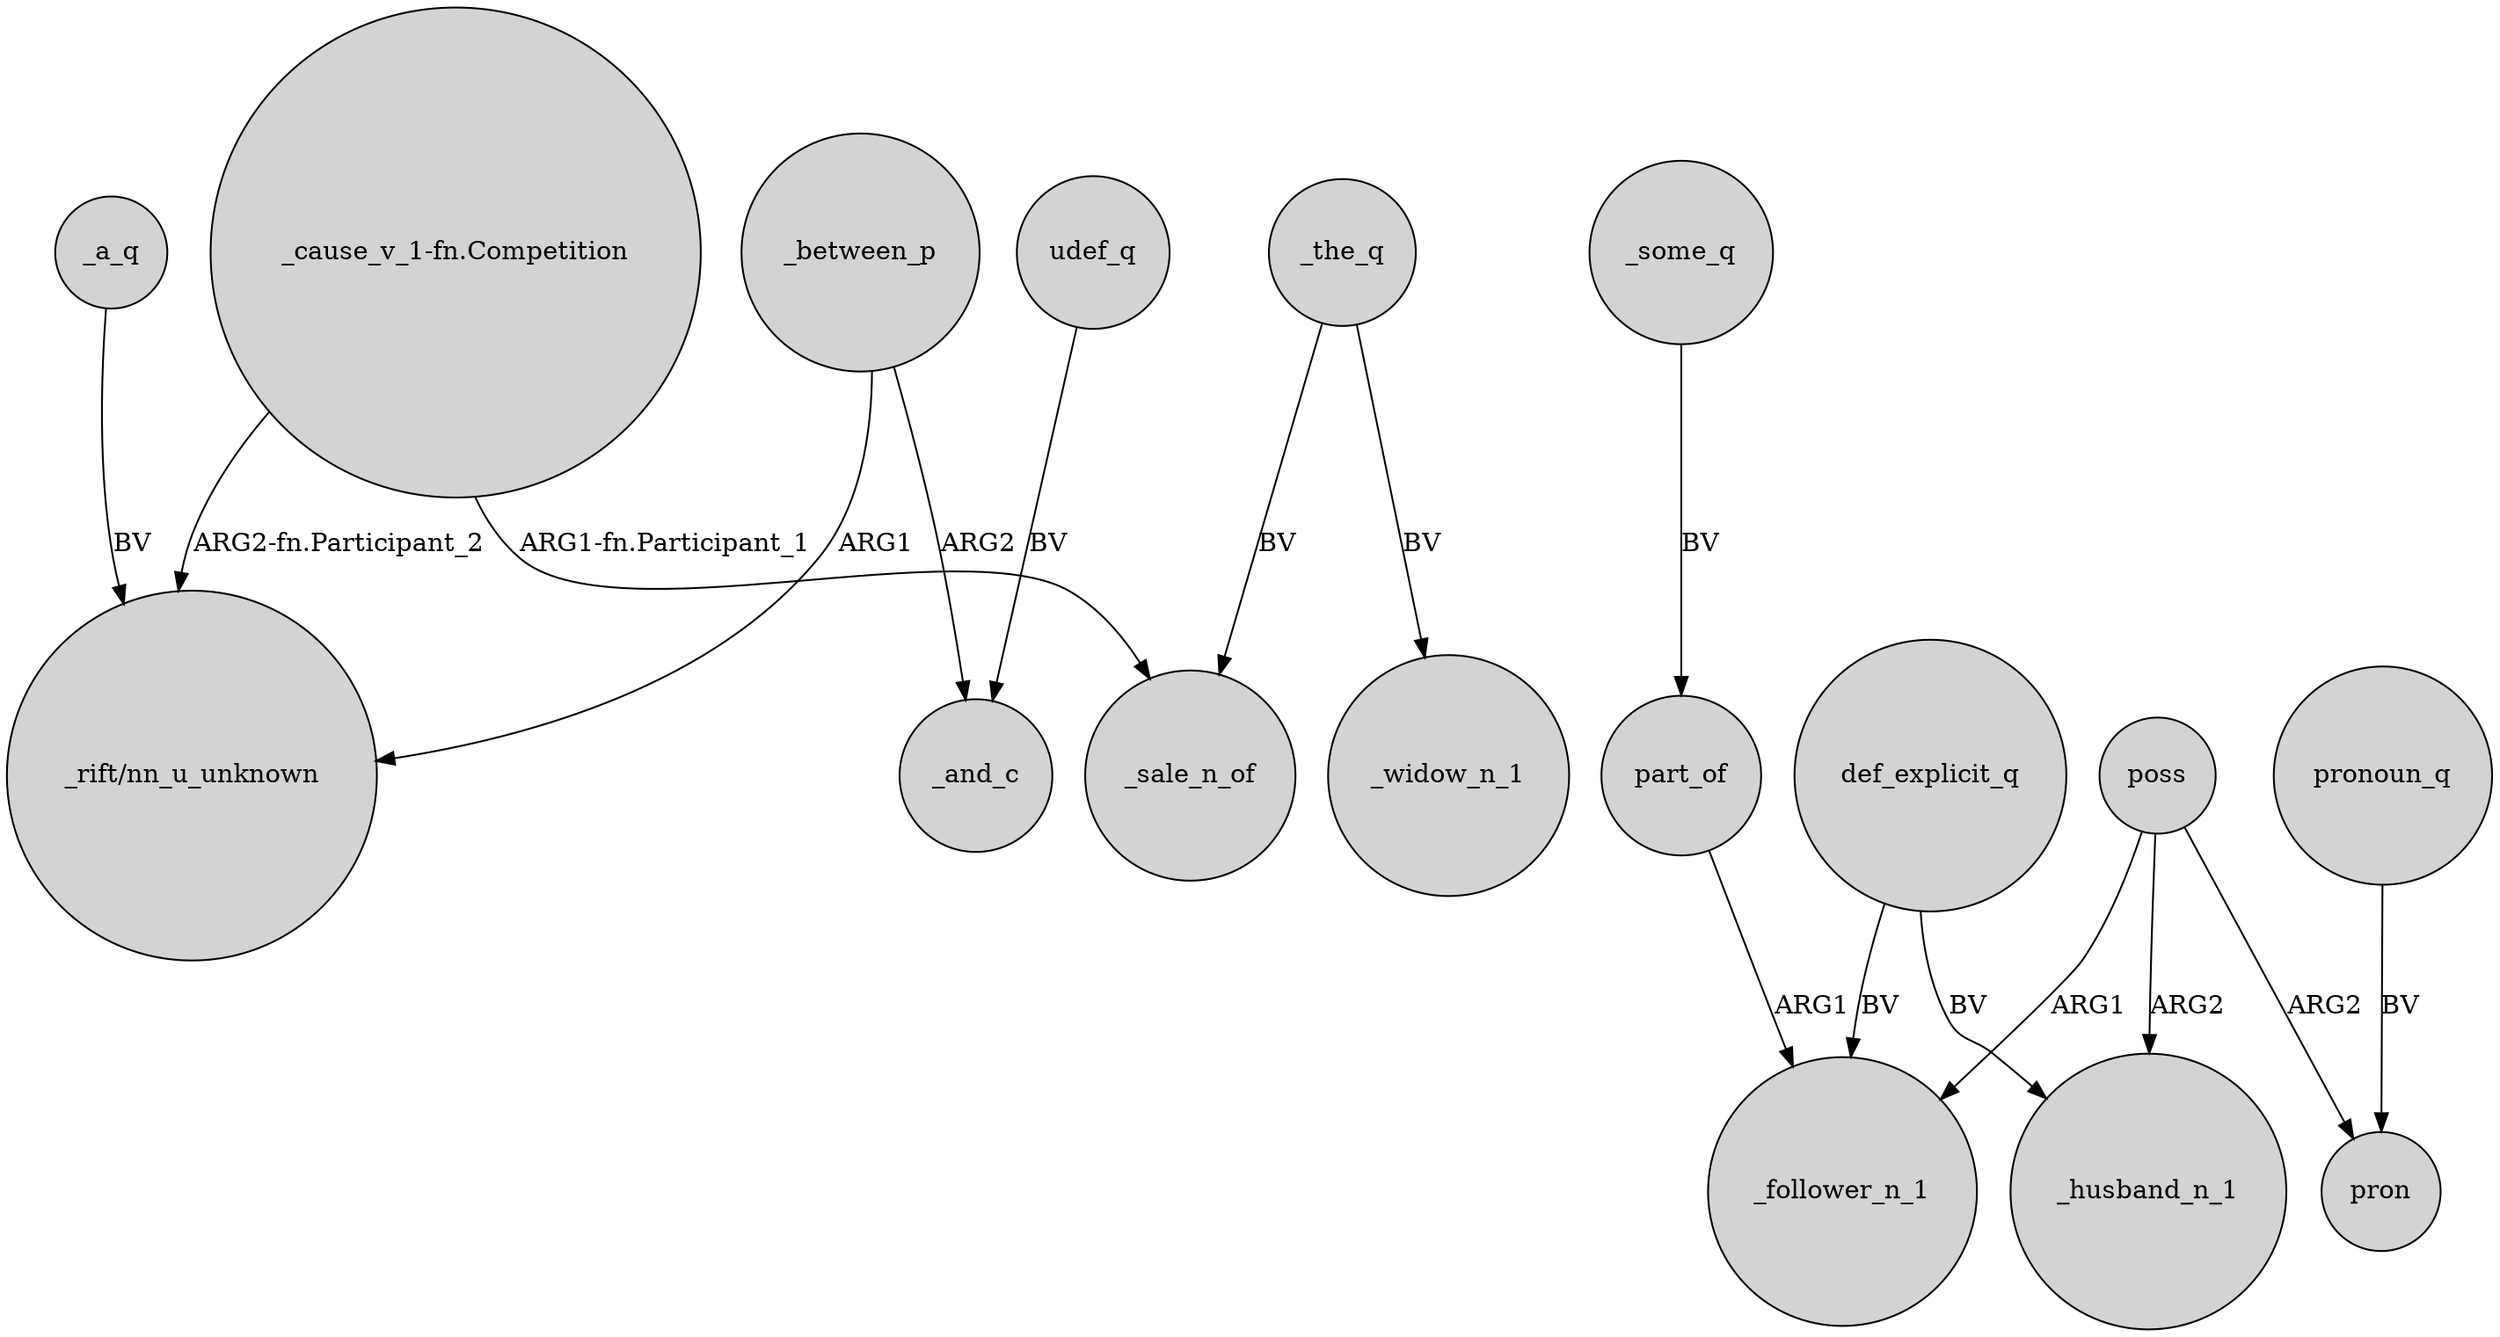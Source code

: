 digraph {
	node [shape=circle style=filled]
	_a_q -> "_rift/nn_u_unknown" [label=BV]
	def_explicit_q -> _husband_n_1 [label=BV]
	poss -> _husband_n_1 [label=ARG2]
	"_cause_v_1-fn.Competition" -> _sale_n_of [label="ARG1-fn.Participant_1"]
	def_explicit_q -> _follower_n_1 [label=BV]
	_the_q -> _widow_n_1 [label=BV]
	_between_p -> _and_c [label=ARG2]
	poss -> _follower_n_1 [label=ARG1]
	part_of -> _follower_n_1 [label=ARG1]
	udef_q -> _and_c [label=BV]
	_the_q -> _sale_n_of [label=BV]
	_some_q -> part_of [label=BV]
	pronoun_q -> pron [label=BV]
	"_cause_v_1-fn.Competition" -> "_rift/nn_u_unknown" [label="ARG2-fn.Participant_2"]
	poss -> pron [label=ARG2]
	_between_p -> "_rift/nn_u_unknown" [label=ARG1]
}
